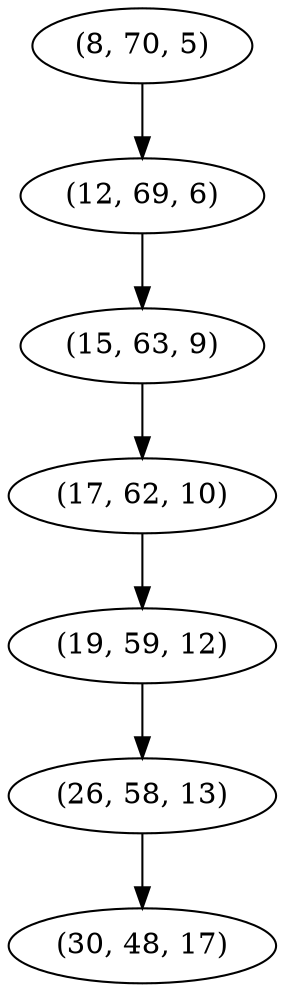 digraph tree {
    "(8, 70, 5)";
    "(12, 69, 6)";
    "(15, 63, 9)";
    "(17, 62, 10)";
    "(19, 59, 12)";
    "(26, 58, 13)";
    "(30, 48, 17)";
    "(8, 70, 5)" -> "(12, 69, 6)";
    "(12, 69, 6)" -> "(15, 63, 9)";
    "(15, 63, 9)" -> "(17, 62, 10)";
    "(17, 62, 10)" -> "(19, 59, 12)";
    "(19, 59, 12)" -> "(26, 58, 13)";
    "(26, 58, 13)" -> "(30, 48, 17)";
}
